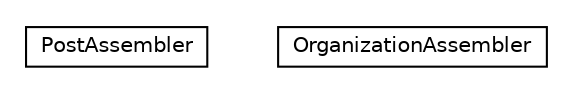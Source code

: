 #!/usr/local/bin/dot
#
# Class diagram 
# Generated by UMLGraph version R5_6_6-8-g8d7759 (http://www.umlgraph.org/)
#

digraph G {
	edge [fontname="Helvetica",fontsize=10,labelfontname="Helvetica",labelfontsize=10];
	node [fontname="Helvetica",fontsize=10,shape=plaintext];
	nodesep=0.25;
	ranksep=0.5;
	// org.dddlib.organisation.facade.assembler.PostAssembler
	c18195 [label=<<table title="org.dddlib.organisation.facade.assembler.PostAssembler" border="0" cellborder="1" cellspacing="0" cellpadding="2" port="p" href="./PostAssembler.html">
		<tr><td><table border="0" cellspacing="0" cellpadding="1">
<tr><td align="center" balign="center"> PostAssembler </td></tr>
		</table></td></tr>
		</table>>, URL="./PostAssembler.html", fontname="Helvetica", fontcolor="black", fontsize=10.0];
	// org.dddlib.organisation.facade.assembler.OrganizationAssembler
	c18196 [label=<<table title="org.dddlib.organisation.facade.assembler.OrganizationAssembler" border="0" cellborder="1" cellspacing="0" cellpadding="2" port="p" href="./OrganizationAssembler.html">
		<tr><td><table border="0" cellspacing="0" cellpadding="1">
<tr><td align="center" balign="center"> OrganizationAssembler </td></tr>
		</table></td></tr>
		</table>>, URL="./OrganizationAssembler.html", fontname="Helvetica", fontcolor="black", fontsize=10.0];
}

